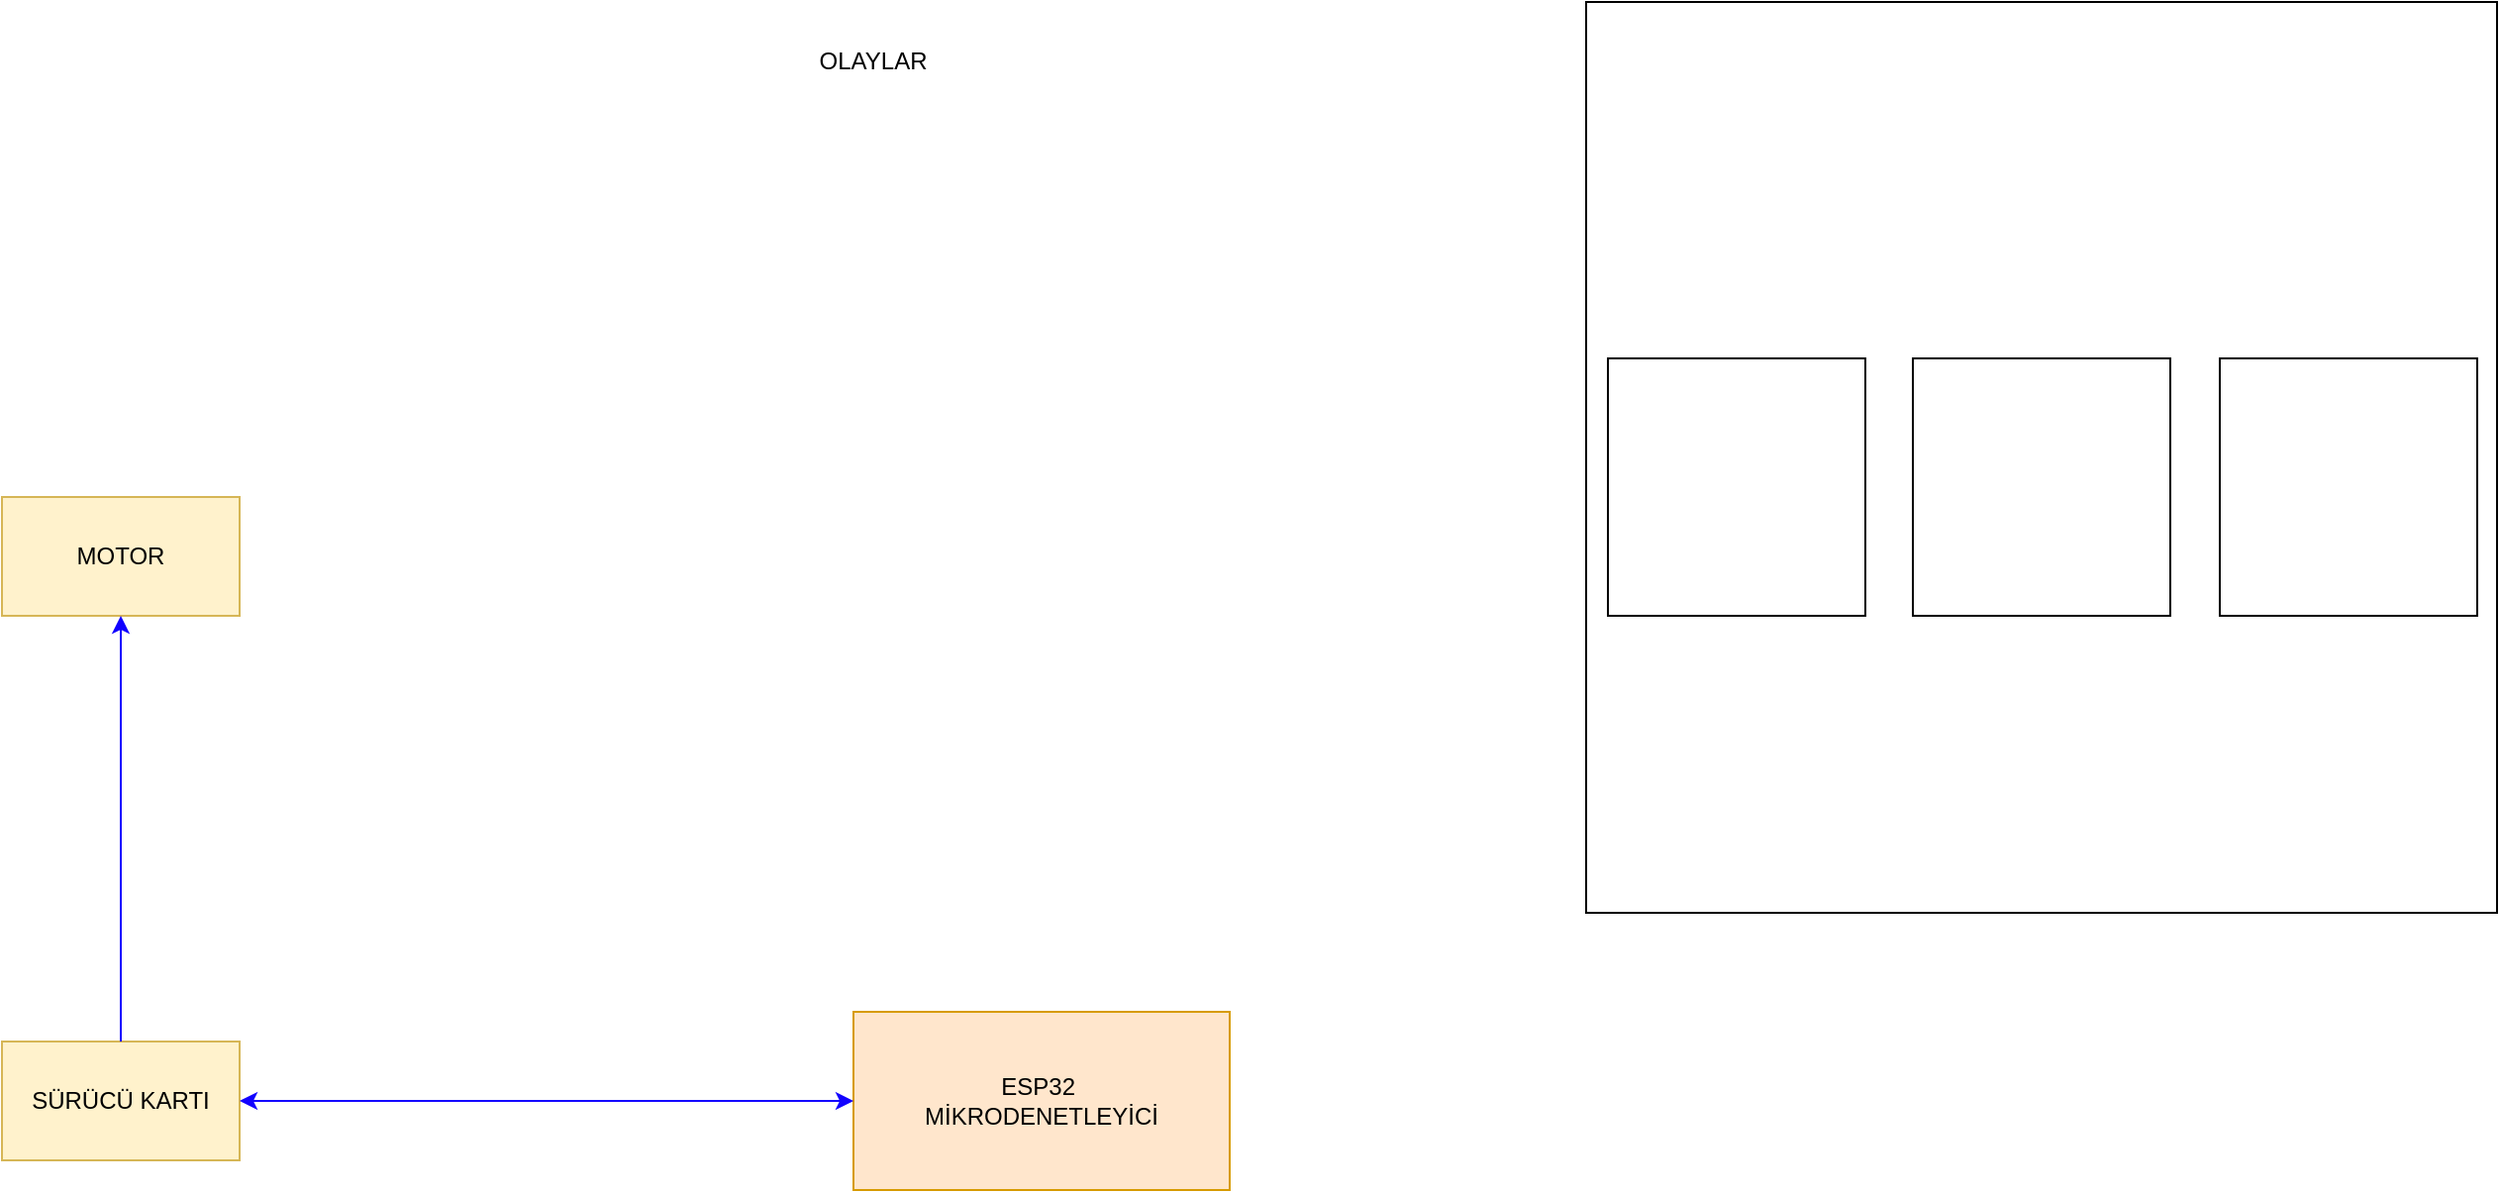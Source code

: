 <mxfile version="22.1.5" type="github">
  <diagram name="Sayfa -1" id="EW8aALVjzMRXqYSltjbN">
    <mxGraphModel dx="2074" dy="1098" grid="1" gridSize="10" guides="1" tooltips="1" connect="1" arrows="1" fold="1" page="1" pageScale="1" pageWidth="827" pageHeight="1169" math="0" shadow="0">
      <root>
        <mxCell id="0" />
        <mxCell id="1" parent="0" />
        <mxCell id="Aj_nMGEXRJy1hFJAx_PB-2" value="ESP32&amp;nbsp;&lt;br&gt;MİKRODENETLEYİCİ" style="rounded=0;whiteSpace=wrap;html=1;fillColor=#ffe6cc;strokeColor=#d79b00;" vertex="1" parent="1">
          <mxGeometry x="730" y="550" width="190" height="90" as="geometry" />
        </mxCell>
        <mxCell id="Aj_nMGEXRJy1hFJAx_PB-4" value="OLAYLAR" style="text;strokeColor=none;align=center;fillColor=none;html=1;verticalAlign=middle;whiteSpace=wrap;rounded=0;" vertex="1" parent="1">
          <mxGeometry x="700" y="40" width="80" height="60" as="geometry" />
        </mxCell>
        <mxCell id="Aj_nMGEXRJy1hFJAx_PB-5" value="MOTOR" style="rounded=0;whiteSpace=wrap;html=1;fillColor=#fff2cc;strokeColor=#d6b656;" vertex="1" parent="1">
          <mxGeometry x="300" y="290" width="120" height="60" as="geometry" />
        </mxCell>
        <mxCell id="Aj_nMGEXRJy1hFJAx_PB-6" value="SÜRÜCÜ KARTI" style="rounded=0;whiteSpace=wrap;html=1;fillColor=#fff2cc;strokeColor=#d6b656;" vertex="1" parent="1">
          <mxGeometry x="300" y="565" width="120" height="60" as="geometry" />
        </mxCell>
        <mxCell id="Aj_nMGEXRJy1hFJAx_PB-10" value="" style="endArrow=classic;startArrow=classic;html=1;rounded=0;exitX=1;exitY=0.5;exitDx=0;exitDy=0;entryX=0;entryY=0.5;entryDx=0;entryDy=0;strokeColor=#1303FF;" edge="1" parent="1" source="Aj_nMGEXRJy1hFJAx_PB-6" target="Aj_nMGEXRJy1hFJAx_PB-2">
          <mxGeometry width="50" height="50" relative="1" as="geometry">
            <mxPoint x="780" y="490" as="sourcePoint" />
            <mxPoint x="830" y="440" as="targetPoint" />
          </mxGeometry>
        </mxCell>
        <mxCell id="Aj_nMGEXRJy1hFJAx_PB-12" value="" style="endArrow=classic;html=1;rounded=0;exitX=0.5;exitY=0;exitDx=0;exitDy=0;entryX=0.5;entryY=1;entryDx=0;entryDy=0;strokeColor=#1100FF;" edge="1" parent="1" source="Aj_nMGEXRJy1hFJAx_PB-6" target="Aj_nMGEXRJy1hFJAx_PB-5">
          <mxGeometry width="50" height="50" relative="1" as="geometry">
            <mxPoint x="780" y="490" as="sourcePoint" />
            <mxPoint x="830" y="440" as="targetPoint" />
          </mxGeometry>
        </mxCell>
        <mxCell id="Aj_nMGEXRJy1hFJAx_PB-13" value="" style="whiteSpace=wrap;html=1;aspect=fixed;" vertex="1" parent="1">
          <mxGeometry x="1100" y="40" width="460" height="460" as="geometry" />
        </mxCell>
        <mxCell id="Aj_nMGEXRJy1hFJAx_PB-14" value="" style="shape=image;imageAspect=0;aspect=fixed;verticalLabelPosition=bottom;verticalAlign=top;image=https://firebase.google.com/static/downloads/brand-guidelines/PNG/logo-built_white.png;" vertex="1" parent="1">
          <mxGeometry x="1110" y="50" width="112.07" height="50" as="geometry" />
        </mxCell>
        <mxCell id="Aj_nMGEXRJy1hFJAx_PB-16" value="" style="whiteSpace=wrap;html=1;aspect=fixed;" vertex="1" parent="1">
          <mxGeometry x="1111" y="220" width="130" height="130" as="geometry" />
        </mxCell>
        <mxCell id="Aj_nMGEXRJy1hFJAx_PB-17" value="" style="whiteSpace=wrap;html=1;aspect=fixed;" vertex="1" parent="1">
          <mxGeometry x="1265" y="220" width="130" height="130" as="geometry" />
        </mxCell>
        <mxCell id="Aj_nMGEXRJy1hFJAx_PB-18" value="" style="whiteSpace=wrap;html=1;aspect=fixed;" vertex="1" parent="1">
          <mxGeometry x="1420" y="220" width="130" height="130" as="geometry" />
        </mxCell>
      </root>
    </mxGraphModel>
  </diagram>
</mxfile>
